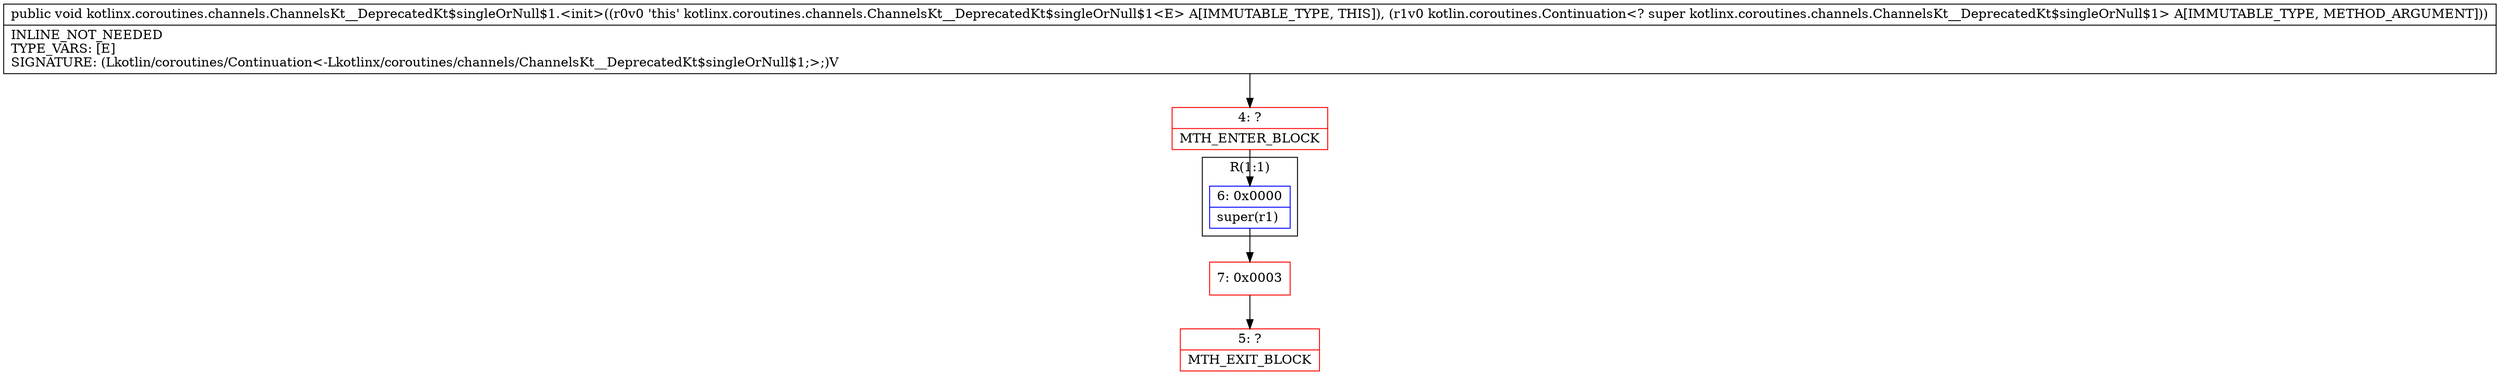 digraph "CFG forkotlinx.coroutines.channels.ChannelsKt__DeprecatedKt$singleOrNull$1.\<init\>(Lkotlin\/coroutines\/Continuation;)V" {
subgraph cluster_Region_659487607 {
label = "R(1:1)";
node [shape=record,color=blue];
Node_6 [shape=record,label="{6\:\ 0x0000|super(r1)\l}"];
}
Node_4 [shape=record,color=red,label="{4\:\ ?|MTH_ENTER_BLOCK\l}"];
Node_7 [shape=record,color=red,label="{7\:\ 0x0003}"];
Node_5 [shape=record,color=red,label="{5\:\ ?|MTH_EXIT_BLOCK\l}"];
MethodNode[shape=record,label="{public void kotlinx.coroutines.channels.ChannelsKt__DeprecatedKt$singleOrNull$1.\<init\>((r0v0 'this' kotlinx.coroutines.channels.ChannelsKt__DeprecatedKt$singleOrNull$1\<E\> A[IMMUTABLE_TYPE, THIS]), (r1v0 kotlin.coroutines.Continuation\<? super kotlinx.coroutines.channels.ChannelsKt__DeprecatedKt$singleOrNull$1\> A[IMMUTABLE_TYPE, METHOD_ARGUMENT]))  | INLINE_NOT_NEEDED\lTYPE_VARS: [E]\lSIGNATURE: (Lkotlin\/coroutines\/Continuation\<\-Lkotlinx\/coroutines\/channels\/ChannelsKt__DeprecatedKt$singleOrNull$1;\>;)V\l}"];
MethodNode -> Node_4;Node_6 -> Node_7;
Node_4 -> Node_6;
Node_7 -> Node_5;
}

